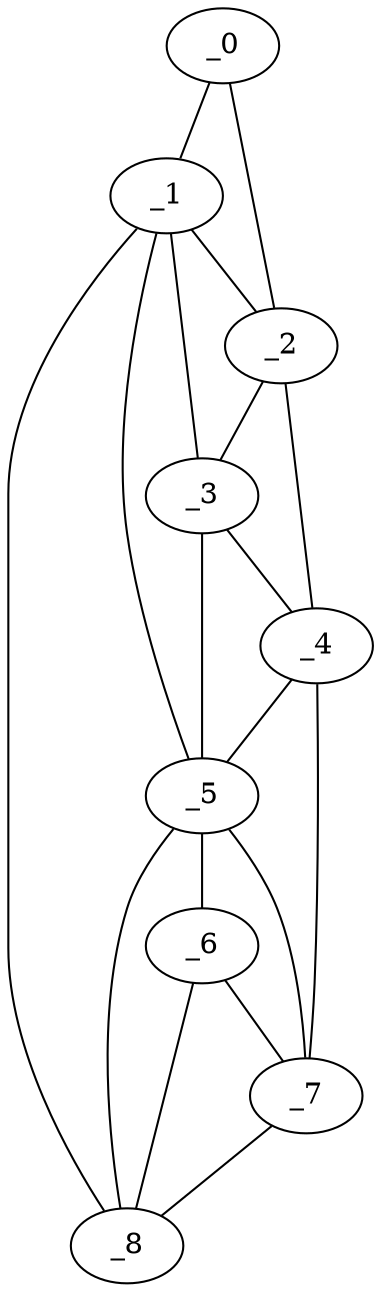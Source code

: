 graph "obj82__170.gxl" {
	_0	 [x=34,
		y=19];
	_1	 [x=34,
		y=23];
	_0 -- _1	 [valence=1];
	_2	 [x=50,
		y=15];
	_0 -- _2	 [valence=1];
	_1 -- _2	 [valence=2];
	_3	 [x=53,
		y=18];
	_1 -- _3	 [valence=1];
	_5	 [x=79,
		y=26];
	_1 -- _5	 [valence=2];
	_8	 [x=96,
		y=49];
	_1 -- _8	 [valence=1];
	_2 -- _3	 [valence=1];
	_4	 [x=62,
		y=16];
	_2 -- _4	 [valence=1];
	_3 -- _4	 [valence=2];
	_3 -- _5	 [valence=2];
	_4 -- _5	 [valence=1];
	_7	 [x=86,
		y=18];
	_4 -- _7	 [valence=1];
	_6	 [x=84,
		y=23];
	_5 -- _6	 [valence=2];
	_5 -- _7	 [valence=1];
	_5 -- _8	 [valence=2];
	_6 -- _7	 [valence=2];
	_6 -- _8	 [valence=1];
	_7 -- _8	 [valence=1];
}
